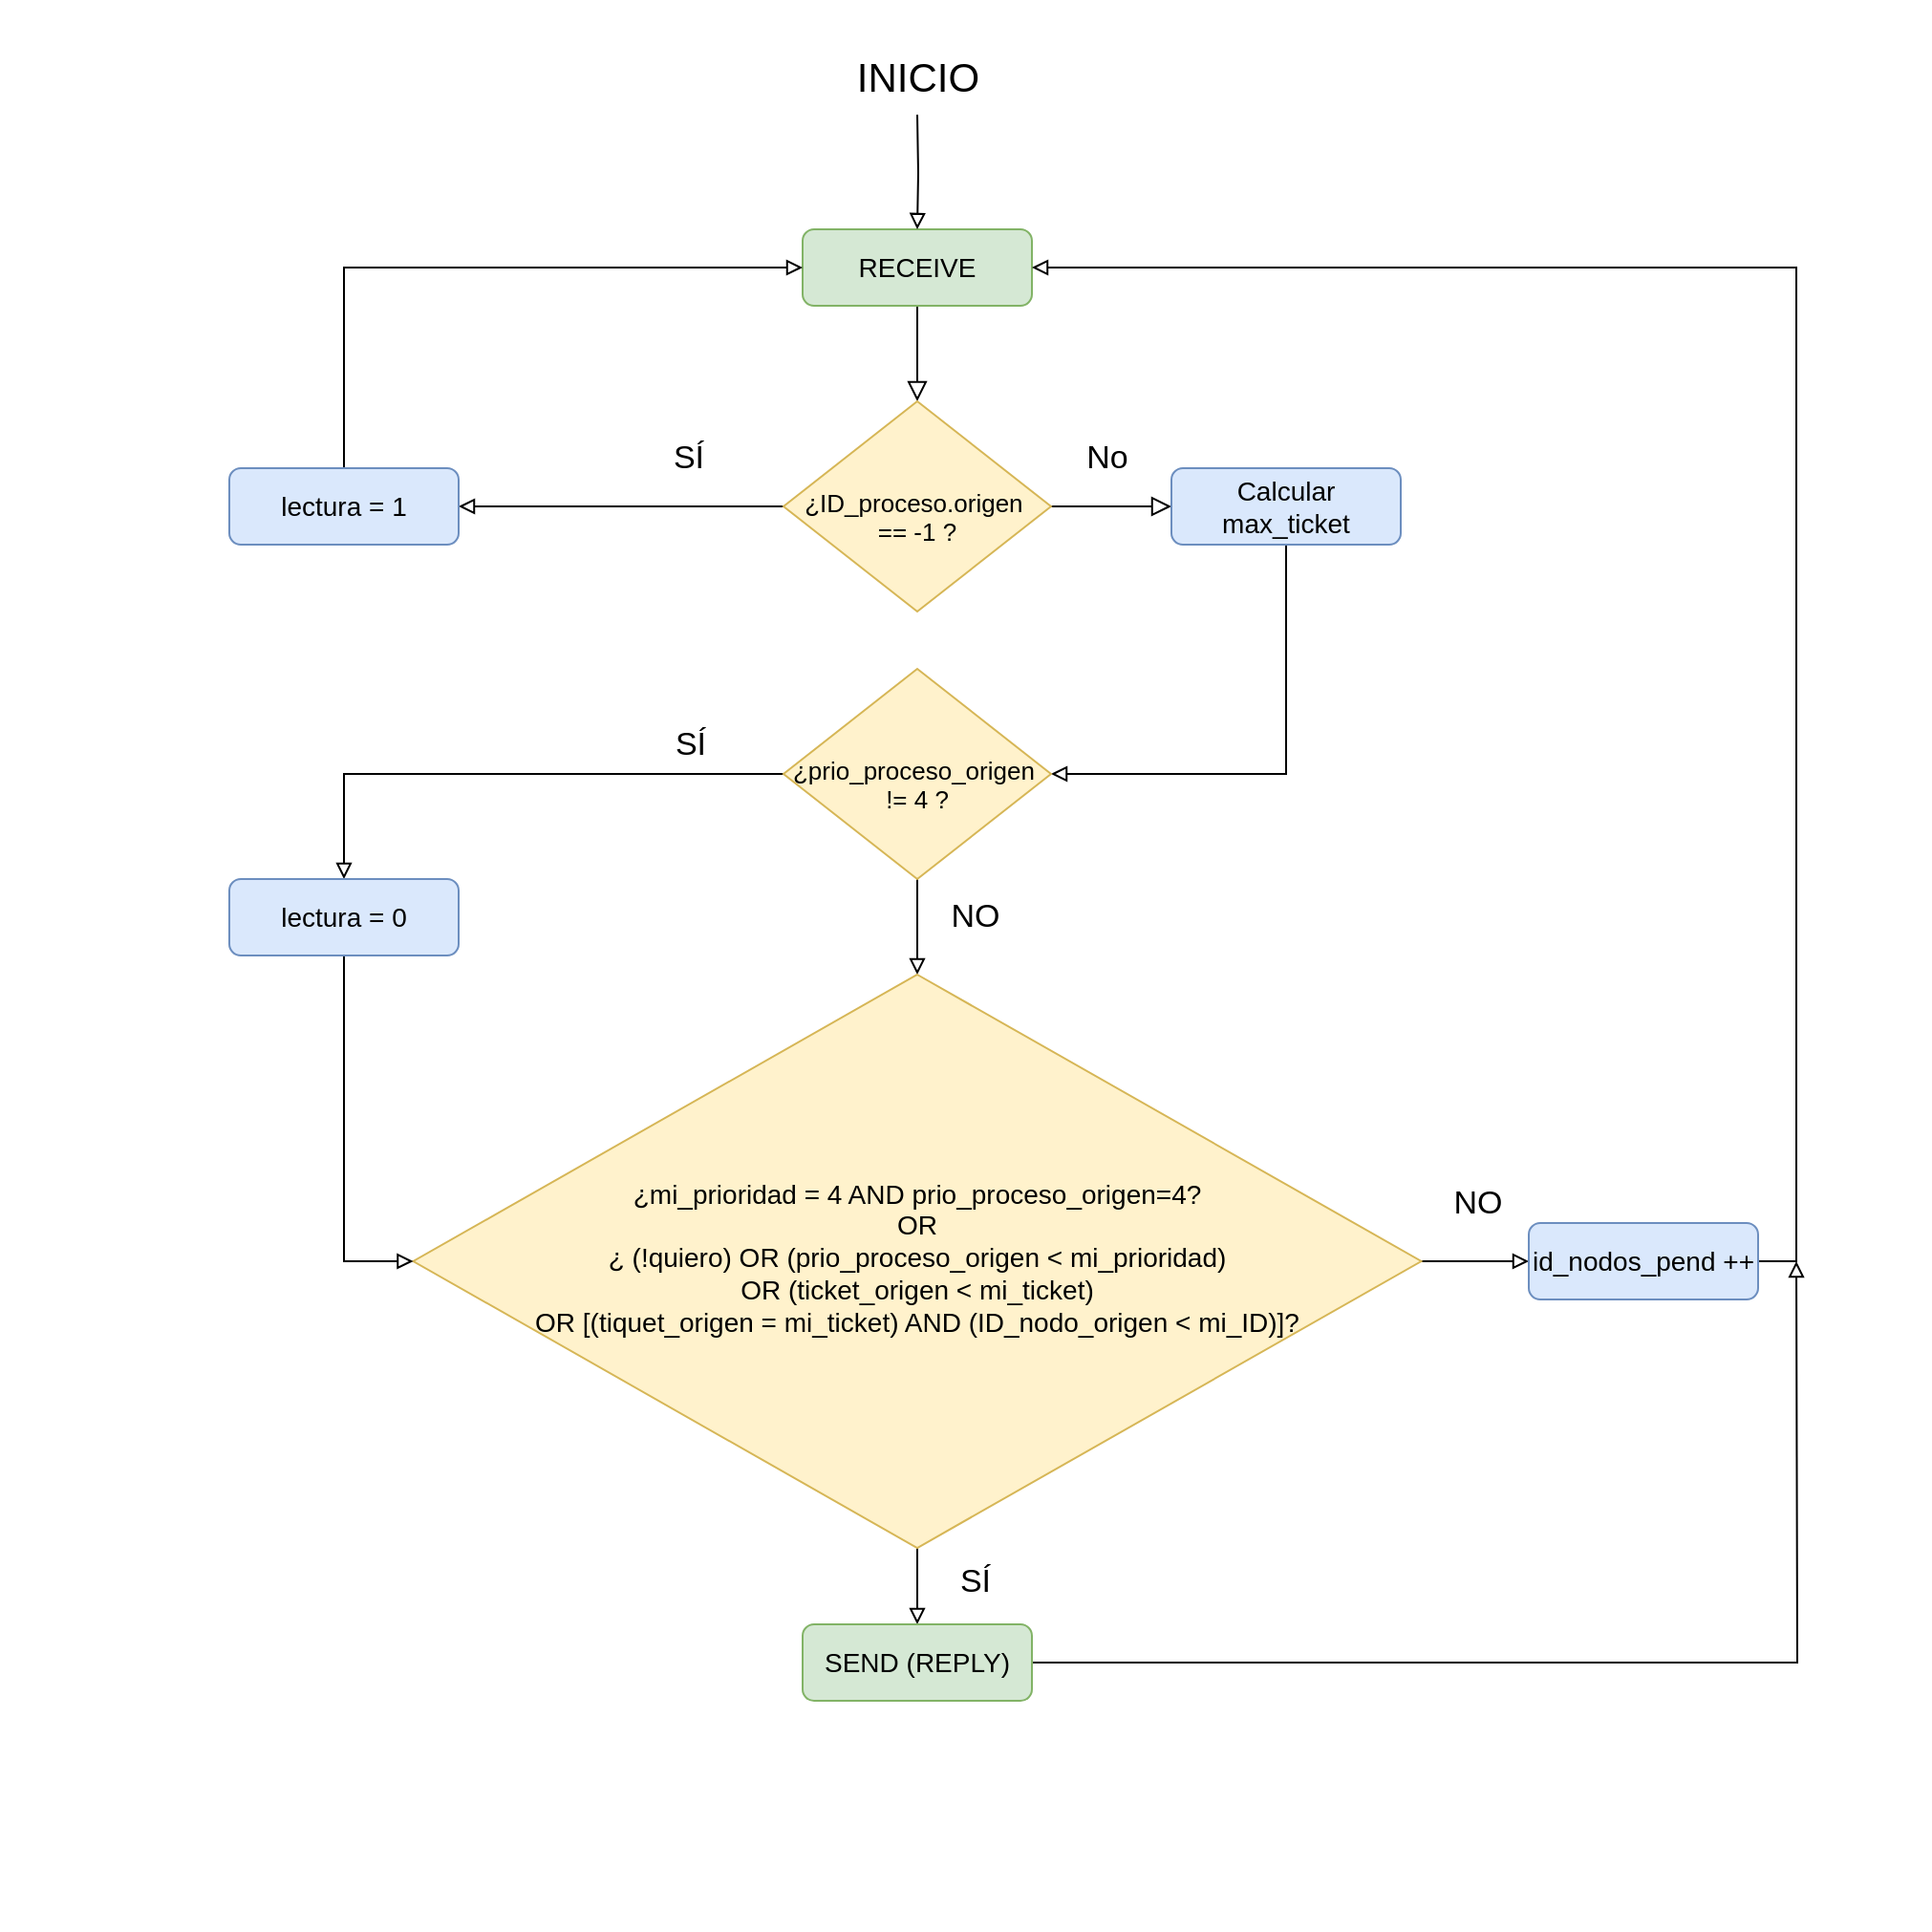 <mxfile version="14.6.10" type="github">
  <diagram id="C5RBs43oDa-KdzZeNtuy" name="Page-1">
    <mxGraphModel dx="2500" dy="896" grid="1" gridSize="10" guides="1" tooltips="1" connect="1" arrows="1" fold="1" page="1" pageScale="1" pageWidth="827" pageHeight="1169" math="0" shadow="0">
      <root>
        <mxCell id="WIyWlLk6GJQsqaUBKTNV-0" />
        <mxCell id="WIyWlLk6GJQsqaUBKTNV-1" parent="WIyWlLk6GJQsqaUBKTNV-0" />
        <mxCell id="LbfQdKDmIrUBHFjcvGVK-24" value="" style="whiteSpace=wrap;html=1;aspect=fixed;fontSize=14;strokeColor=none;" vertex="1" parent="WIyWlLk6GJQsqaUBKTNV-1">
          <mxGeometry x="-260" y="20" width="1010" height="1010" as="geometry" />
        </mxCell>
        <mxCell id="WIyWlLk6GJQsqaUBKTNV-2" value="" style="rounded=0;html=1;jettySize=auto;orthogonalLoop=1;fontSize=11;endArrow=block;endFill=0;endSize=8;strokeWidth=1;shadow=0;labelBackgroundColor=none;edgeStyle=orthogonalEdgeStyle;" parent="WIyWlLk6GJQsqaUBKTNV-1" source="WIyWlLk6GJQsqaUBKTNV-3" edge="1">
          <mxGeometry relative="1" as="geometry">
            <mxPoint x="220" y="230" as="targetPoint" />
          </mxGeometry>
        </mxCell>
        <mxCell id="WIyWlLk6GJQsqaUBKTNV-3" value="RECEIVE" style="rounded=1;whiteSpace=wrap;html=1;fontSize=14;glass=0;strokeWidth=1;shadow=0;fillColor=#d5e8d4;strokeColor=#82b366;" parent="WIyWlLk6GJQsqaUBKTNV-1" vertex="1">
          <mxGeometry x="160" y="140" width="120" height="40" as="geometry" />
        </mxCell>
        <mxCell id="WIyWlLk6GJQsqaUBKTNV-8" value="No" style="rounded=0;html=1;jettySize=auto;orthogonalLoop=1;fontSize=17;endArrow=block;endFill=0;endSize=8;strokeWidth=1;shadow=0;labelBackgroundColor=none;edgeStyle=orthogonalEdgeStyle;" parent="WIyWlLk6GJQsqaUBKTNV-1" source="WIyWlLk6GJQsqaUBKTNV-10" target="WIyWlLk6GJQsqaUBKTNV-11" edge="1">
          <mxGeometry x="-0.048" y="25" relative="1" as="geometry">
            <mxPoint x="-1" as="offset" />
          </mxGeometry>
        </mxCell>
        <mxCell id="LbfQdKDmIrUBHFjcvGVK-4" style="edgeStyle=orthogonalEdgeStyle;rounded=0;orthogonalLoop=1;jettySize=auto;html=1;exitX=0;exitY=0.5;exitDx=0;exitDy=0;entryX=1;entryY=0.5;entryDx=0;entryDy=0;endArrow=block;endFill=0;" edge="1" parent="WIyWlLk6GJQsqaUBKTNV-1" source="WIyWlLk6GJQsqaUBKTNV-10" target="LbfQdKDmIrUBHFjcvGVK-3">
          <mxGeometry relative="1" as="geometry" />
        </mxCell>
        <mxCell id="LbfQdKDmIrUBHFjcvGVK-6" value="SÍ" style="edgeLabel;html=1;align=center;verticalAlign=middle;resizable=0;points=[];fontSize=17;" vertex="1" connectable="0" parent="LbfQdKDmIrUBHFjcvGVK-4">
          <mxGeometry x="0.32" y="-1" relative="1" as="geometry">
            <mxPoint x="62" y="-24" as="offset" />
          </mxGeometry>
        </mxCell>
        <mxCell id="WIyWlLk6GJQsqaUBKTNV-10" value="&amp;nbsp;&lt;br style=&quot;font-size: 13px;&quot;&gt;¿ID_proceso.origen&amp;nbsp;&lt;br style=&quot;font-size: 13px;&quot;&gt;== -1 ?" style="rhombus;whiteSpace=wrap;html=1;shadow=0;fontFamily=Helvetica;fontSize=13;align=center;strokeWidth=1;spacing=6;spacingTop=-4;fillColor=#fff2cc;strokeColor=#d6b656;" parent="WIyWlLk6GJQsqaUBKTNV-1" vertex="1">
          <mxGeometry x="150" y="230" width="140" height="110" as="geometry" />
        </mxCell>
        <mxCell id="LbfQdKDmIrUBHFjcvGVK-9" style="edgeStyle=orthogonalEdgeStyle;rounded=0;orthogonalLoop=1;jettySize=auto;html=1;exitX=0.5;exitY=1;exitDx=0;exitDy=0;entryX=1;entryY=0.5;entryDx=0;entryDy=0;endArrow=block;endFill=0;" edge="1" parent="WIyWlLk6GJQsqaUBKTNV-1" source="WIyWlLk6GJQsqaUBKTNV-11" target="LbfQdKDmIrUBHFjcvGVK-7">
          <mxGeometry relative="1" as="geometry" />
        </mxCell>
        <mxCell id="WIyWlLk6GJQsqaUBKTNV-11" value="Calcular max_ticket" style="rounded=1;whiteSpace=wrap;html=1;fontSize=14;glass=0;strokeWidth=1;shadow=0;fillColor=#dae8fc;strokeColor=#6c8ebf;" parent="WIyWlLk6GJQsqaUBKTNV-1" vertex="1">
          <mxGeometry x="353" y="265" width="120" height="40" as="geometry" />
        </mxCell>
        <mxCell id="LbfQdKDmIrUBHFjcvGVK-1" value="INICIO" style="edgeStyle=orthogonalEdgeStyle;rounded=0;orthogonalLoop=1;jettySize=auto;html=1;endArrow=block;endFill=0;fontSize=21;" edge="1" parent="WIyWlLk6GJQsqaUBKTNV-1" target="WIyWlLk6GJQsqaUBKTNV-3">
          <mxGeometry x="-1" y="-20" relative="1" as="geometry">
            <mxPoint x="220" y="80" as="sourcePoint" />
            <mxPoint x="20" y="-20" as="offset" />
          </mxGeometry>
        </mxCell>
        <mxCell id="LbfQdKDmIrUBHFjcvGVK-5" style="edgeStyle=orthogonalEdgeStyle;rounded=0;orthogonalLoop=1;jettySize=auto;html=1;exitX=0.5;exitY=0;exitDx=0;exitDy=0;entryX=0;entryY=0.5;entryDx=0;entryDy=0;endArrow=block;endFill=0;" edge="1" parent="WIyWlLk6GJQsqaUBKTNV-1" source="LbfQdKDmIrUBHFjcvGVK-3" target="WIyWlLk6GJQsqaUBKTNV-3">
          <mxGeometry relative="1" as="geometry" />
        </mxCell>
        <mxCell id="LbfQdKDmIrUBHFjcvGVK-3" value="lectura = 1" style="rounded=1;whiteSpace=wrap;html=1;fontSize=14;glass=0;strokeWidth=1;shadow=0;fillColor=#dae8fc;strokeColor=#6c8ebf;" vertex="1" parent="WIyWlLk6GJQsqaUBKTNV-1">
          <mxGeometry x="-140" y="265" width="120" height="40" as="geometry" />
        </mxCell>
        <mxCell id="LbfQdKDmIrUBHFjcvGVK-12" style="edgeStyle=orthogonalEdgeStyle;rounded=0;orthogonalLoop=1;jettySize=auto;html=1;exitX=0;exitY=0.5;exitDx=0;exitDy=0;entryX=0.5;entryY=0;entryDx=0;entryDy=0;endArrow=block;endFill=0;" edge="1" parent="WIyWlLk6GJQsqaUBKTNV-1" source="LbfQdKDmIrUBHFjcvGVK-7" target="LbfQdKDmIrUBHFjcvGVK-11">
          <mxGeometry relative="1" as="geometry" />
        </mxCell>
        <mxCell id="LbfQdKDmIrUBHFjcvGVK-15" value="SÍ" style="edgeLabel;html=1;align=center;verticalAlign=middle;resizable=0;points=[];fontSize=17;" vertex="1" connectable="0" parent="LbfQdKDmIrUBHFjcvGVK-12">
          <mxGeometry x="-0.04" y="1" relative="1" as="geometry">
            <mxPoint x="88" y="-16" as="offset" />
          </mxGeometry>
        </mxCell>
        <mxCell id="LbfQdKDmIrUBHFjcvGVK-14" value="NO" style="edgeStyle=orthogonalEdgeStyle;rounded=0;orthogonalLoop=1;jettySize=auto;html=1;exitX=0.5;exitY=1;exitDx=0;exitDy=0;entryX=0.5;entryY=0;entryDx=0;entryDy=0;endArrow=block;endFill=0;fontSize=17;" edge="1" parent="WIyWlLk6GJQsqaUBKTNV-1" source="LbfQdKDmIrUBHFjcvGVK-7" target="LbfQdKDmIrUBHFjcvGVK-10">
          <mxGeometry x="-0.2" y="30" relative="1" as="geometry">
            <mxPoint as="offset" />
          </mxGeometry>
        </mxCell>
        <mxCell id="LbfQdKDmIrUBHFjcvGVK-7" value="&amp;nbsp;&lt;br style=&quot;font-size: 13px;&quot;&gt;¿prio_proceso_origen&amp;nbsp;&lt;br style=&quot;font-size: 13px;&quot;&gt;!= 4 ?" style="rhombus;whiteSpace=wrap;html=1;shadow=0;fontFamily=Helvetica;fontSize=13;align=center;strokeWidth=1;spacing=6;spacingTop=-4;fillColor=#fff2cc;strokeColor=#d6b656;" vertex="1" parent="WIyWlLk6GJQsqaUBKTNV-1">
          <mxGeometry x="150" y="370" width="140" height="110" as="geometry" />
        </mxCell>
        <mxCell id="LbfQdKDmIrUBHFjcvGVK-18" value="SÍ" style="edgeStyle=orthogonalEdgeStyle;rounded=0;orthogonalLoop=1;jettySize=auto;html=1;exitX=0.5;exitY=1;exitDx=0;exitDy=0;entryX=0.5;entryY=0;entryDx=0;entryDy=0;endArrow=block;endFill=0;fontSize=17;" edge="1" parent="WIyWlLk6GJQsqaUBKTNV-1" source="LbfQdKDmIrUBHFjcvGVK-10" target="LbfQdKDmIrUBHFjcvGVK-17">
          <mxGeometry x="-0.111" y="30" relative="1" as="geometry">
            <mxPoint as="offset" />
          </mxGeometry>
        </mxCell>
        <mxCell id="LbfQdKDmIrUBHFjcvGVK-19" value="NO" style="edgeStyle=orthogonalEdgeStyle;rounded=0;orthogonalLoop=1;jettySize=auto;html=1;exitX=1;exitY=0.5;exitDx=0;exitDy=0;entryX=0;entryY=0.5;entryDx=0;entryDy=0;endArrow=block;endFill=0;fontSize=17;" edge="1" parent="WIyWlLk6GJQsqaUBKTNV-1" source="LbfQdKDmIrUBHFjcvGVK-10" target="LbfQdKDmIrUBHFjcvGVK-16">
          <mxGeometry x="0.04" y="30" relative="1" as="geometry">
            <mxPoint as="offset" />
          </mxGeometry>
        </mxCell>
        <mxCell id="LbfQdKDmIrUBHFjcvGVK-10" value="¿mi_prioridad = 4 AND prio_proceso_origen=4?&lt;br style=&quot;font-size: 14px;&quot;&gt;OR&lt;br style=&quot;font-size: 14px;&quot;&gt;¿ (!quiero) OR (prio_proceso_origen &amp;lt; mi_prioridad)&lt;br style=&quot;font-size: 14px;&quot;&gt;OR (ticket_origen &amp;lt; mi_ticket)&lt;br style=&quot;font-size: 14px;&quot;&gt;OR [(tiquet_origen = mi_ticket) AND (ID_nodo_origen &amp;lt; mi_ID)]?" style="rhombus;whiteSpace=wrap;html=1;shadow=0;fontFamily=Helvetica;fontSize=14;align=center;strokeWidth=1;spacing=6;spacingTop=-4;fillColor=#fff2cc;strokeColor=#d6b656;" vertex="1" parent="WIyWlLk6GJQsqaUBKTNV-1">
          <mxGeometry x="-43.75" y="530" width="527.5" height="300" as="geometry" />
        </mxCell>
        <mxCell id="LbfQdKDmIrUBHFjcvGVK-13" style="edgeStyle=orthogonalEdgeStyle;rounded=0;orthogonalLoop=1;jettySize=auto;html=1;exitX=0.5;exitY=1;exitDx=0;exitDy=0;entryX=0;entryY=0.5;entryDx=0;entryDy=0;endArrow=block;endFill=0;" edge="1" parent="WIyWlLk6GJQsqaUBKTNV-1" source="LbfQdKDmIrUBHFjcvGVK-11" target="LbfQdKDmIrUBHFjcvGVK-10">
          <mxGeometry relative="1" as="geometry" />
        </mxCell>
        <mxCell id="LbfQdKDmIrUBHFjcvGVK-11" value="lectura = 0" style="rounded=1;whiteSpace=wrap;html=1;fontSize=14;glass=0;strokeWidth=1;shadow=0;fillColor=#dae8fc;strokeColor=#6c8ebf;" vertex="1" parent="WIyWlLk6GJQsqaUBKTNV-1">
          <mxGeometry x="-140" y="480" width="120" height="40" as="geometry" />
        </mxCell>
        <mxCell id="LbfQdKDmIrUBHFjcvGVK-21" style="edgeStyle=orthogonalEdgeStyle;rounded=0;orthogonalLoop=1;jettySize=auto;html=1;exitX=1;exitY=0.5;exitDx=0;exitDy=0;entryX=1;entryY=0.5;entryDx=0;entryDy=0;endArrow=block;endFill=0;" edge="1" parent="WIyWlLk6GJQsqaUBKTNV-1" source="LbfQdKDmIrUBHFjcvGVK-16" target="WIyWlLk6GJQsqaUBKTNV-3">
          <mxGeometry relative="1" as="geometry" />
        </mxCell>
        <mxCell id="LbfQdKDmIrUBHFjcvGVK-16" value="id_nodos_pend ++" style="rounded=1;whiteSpace=wrap;html=1;fontSize=14;glass=0;strokeWidth=1;shadow=0;fillColor=#dae8fc;strokeColor=#6c8ebf;" vertex="1" parent="WIyWlLk6GJQsqaUBKTNV-1">
          <mxGeometry x="540" y="660" width="120" height="40" as="geometry" />
        </mxCell>
        <mxCell id="LbfQdKDmIrUBHFjcvGVK-23" style="edgeStyle=orthogonalEdgeStyle;rounded=0;orthogonalLoop=1;jettySize=auto;html=1;exitX=1;exitY=0.5;exitDx=0;exitDy=0;fontSize=14;endArrow=block;endFill=0;" edge="1" parent="WIyWlLk6GJQsqaUBKTNV-1" source="LbfQdKDmIrUBHFjcvGVK-17">
          <mxGeometry relative="1" as="geometry">
            <mxPoint x="680" y="680" as="targetPoint" />
          </mxGeometry>
        </mxCell>
        <mxCell id="LbfQdKDmIrUBHFjcvGVK-17" value="SEND (REPLY)" style="rounded=1;whiteSpace=wrap;html=1;fontSize=14;glass=0;strokeWidth=1;shadow=0;fillColor=#d5e8d4;strokeColor=#82b366;" vertex="1" parent="WIyWlLk6GJQsqaUBKTNV-1">
          <mxGeometry x="160" y="870" width="120" height="40" as="geometry" />
        </mxCell>
      </root>
    </mxGraphModel>
  </diagram>
</mxfile>
